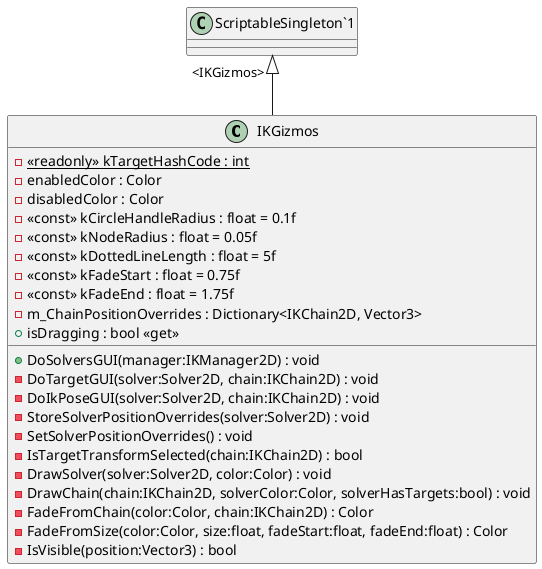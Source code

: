 @startuml
class IKGizmos {
    - {static} <<readonly>> kTargetHashCode : int
    - enabledColor : Color
    - disabledColor : Color
    - <<const>> kCircleHandleRadius : float = 0.1f
    - <<const>> kNodeRadius : float = 0.05f
    - <<const>> kDottedLineLength : float = 5f
    - <<const>> kFadeStart : float = 0.75f
    - <<const>> kFadeEnd : float = 1.75f
    - m_ChainPositionOverrides : Dictionary<IKChain2D, Vector3>
    + isDragging : bool <<get>>
    + DoSolversGUI(manager:IKManager2D) : void
    - DoTargetGUI(solver:Solver2D, chain:IKChain2D) : void
    - DoIkPoseGUI(solver:Solver2D, chain:IKChain2D) : void
    - StoreSolverPositionOverrides(solver:Solver2D) : void
    - SetSolverPositionOverrides() : void
    - IsTargetTransformSelected(chain:IKChain2D) : bool
    - DrawSolver(solver:Solver2D, color:Color) : void
    - DrawChain(chain:IKChain2D, solverColor:Color, solverHasTargets:bool) : void
    - FadeFromChain(color:Color, chain:IKChain2D) : Color
    - FadeFromSize(color:Color, size:float, fadeStart:float, fadeEnd:float) : Color
    - IsVisible(position:Vector3) : bool
}
"ScriptableSingleton`1" "<IKGizmos>" <|-- IKGizmos
@enduml
